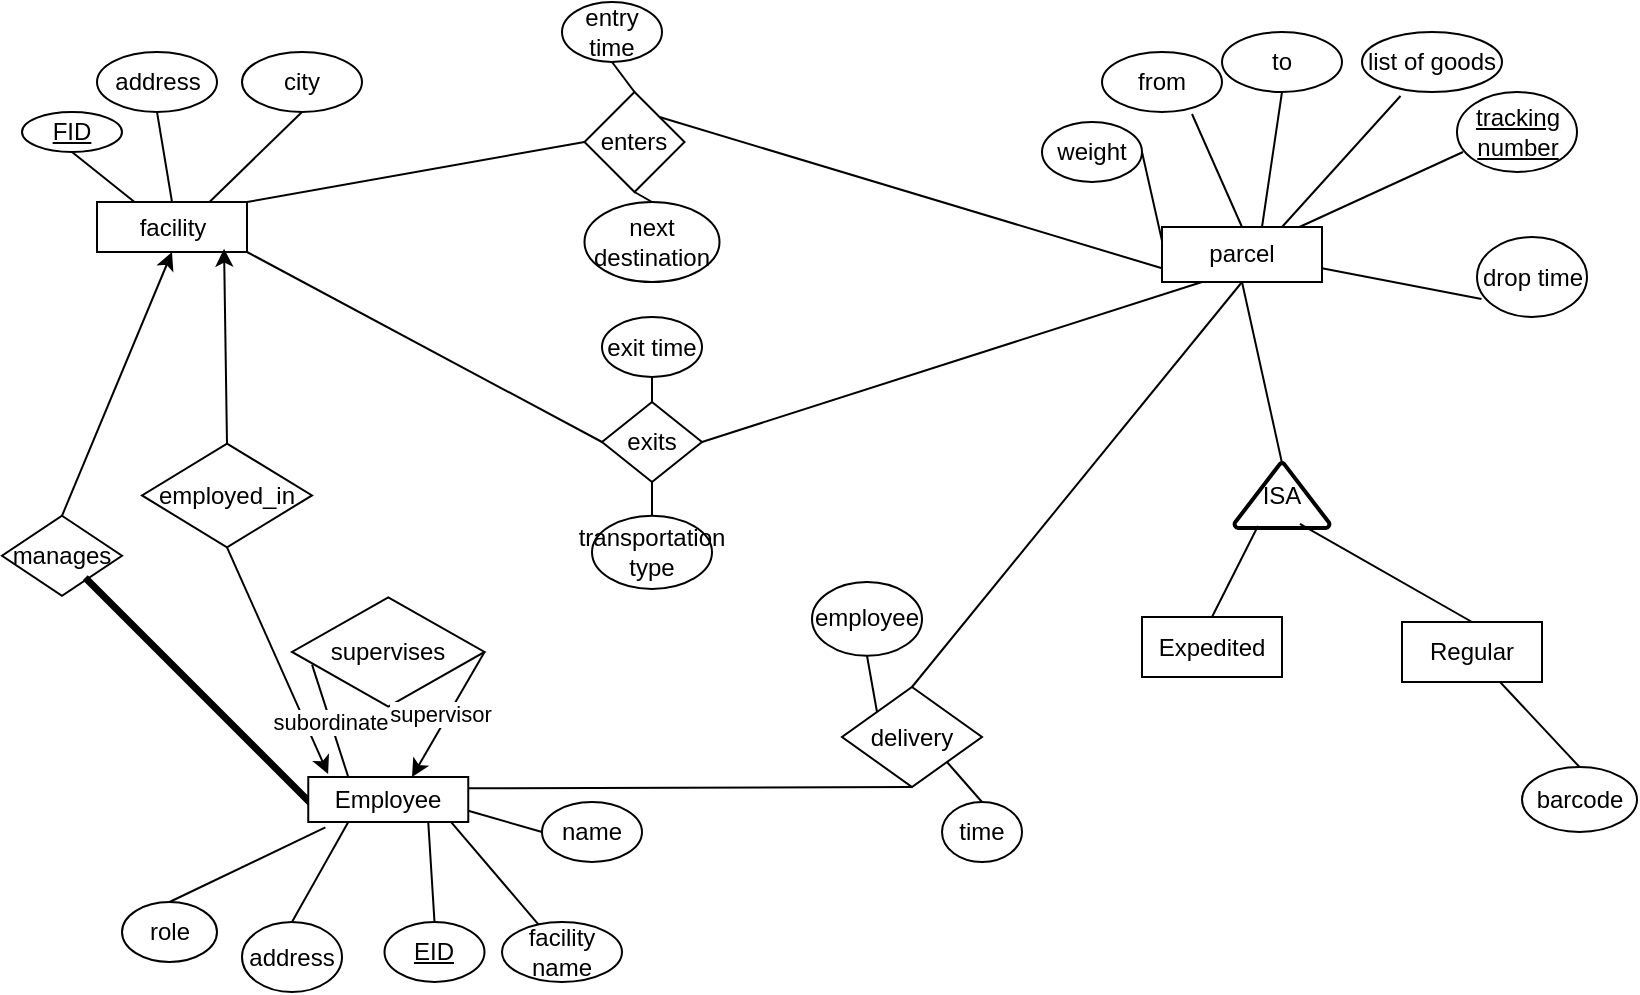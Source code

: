 <mxfile version="22.1.21" type="github">
  <diagram id="R2lEEEUBdFMjLlhIrx00" name="Page-1">
    <mxGraphModel dx="539" dy="1748" grid="1" gridSize="10" guides="1" tooltips="1" connect="1" arrows="1" fold="1" page="1" pageScale="1" pageWidth="850" pageHeight="1100" math="0" shadow="0" extFonts="Permanent Marker^https://fonts.googleapis.com/css?family=Permanent+Marker">
      <root>
        <mxCell id="0" />
        <mxCell id="1" parent="0" />
        <mxCell id="YEW_lpGFMfUZtuyLqXXi-7" style="edgeStyle=none;rounded=0;orthogonalLoop=1;jettySize=auto;html=1;exitX=0.75;exitY=0;exitDx=0;exitDy=0;" parent="1" edge="1">
          <mxGeometry relative="1" as="geometry">
            <mxPoint x="290" y="-870" as="sourcePoint" />
            <mxPoint x="290" y="-870" as="targetPoint" />
          </mxGeometry>
        </mxCell>
        <mxCell id="YEW_lpGFMfUZtuyLqXXi-9" style="edgeStyle=none;rounded=0;orthogonalLoop=1;jettySize=auto;html=1;exitX=0.5;exitY=0;exitDx=0;exitDy=0;" parent="1" edge="1">
          <mxGeometry relative="1" as="geometry">
            <mxPoint x="260" y="-870" as="sourcePoint" />
            <mxPoint x="260" y="-870" as="targetPoint" />
          </mxGeometry>
        </mxCell>
        <mxCell id="YEW_lpGFMfUZtuyLqXXi-10" value="&lt;u&gt;FID&lt;/u&gt;" style="ellipse;whiteSpace=wrap;html=1;" parent="1" vertex="1">
          <mxGeometry x="30" y="-1045" width="50" height="20" as="geometry" />
        </mxCell>
        <mxCell id="YEW_lpGFMfUZtuyLqXXi-15" style="edgeStyle=none;rounded=0;orthogonalLoop=1;jettySize=auto;html=1;entryX=1;entryY=0.5;entryDx=0;entryDy=0;" parent="1" source="YEW_lpGFMfUZtuyLqXXi-10" target="YEW_lpGFMfUZtuyLqXXi-10" edge="1">
          <mxGeometry relative="1" as="geometry" />
        </mxCell>
        <mxCell id="YEW_lpGFMfUZtuyLqXXi-19" value="city" style="ellipse;whiteSpace=wrap;html=1;" parent="1" vertex="1">
          <mxGeometry x="140" y="-1075" width="60" height="30" as="geometry" />
        </mxCell>
        <mxCell id="YEW_lpGFMfUZtuyLqXXi-20" value="address" style="ellipse;whiteSpace=wrap;html=1;" parent="1" vertex="1">
          <mxGeometry x="67.5" y="-1075" width="60" height="30" as="geometry" />
        </mxCell>
        <mxCell id="YEW_lpGFMfUZtuyLqXXi-30" style="edgeStyle=none;rounded=0;orthogonalLoop=1;jettySize=auto;html=1;exitX=0.5;exitY=0;exitDx=0;exitDy=0;" parent="1" source="YEW_lpGFMfUZtuyLqXXi-25" target="YEW_lpGFMfUZtuyLqXXi-25" edge="1">
          <mxGeometry relative="1" as="geometry" />
        </mxCell>
        <mxCell id="YEW_lpGFMfUZtuyLqXXi-45" style="edgeStyle=none;rounded=0;orthogonalLoop=1;jettySize=auto;html=1;exitX=0.5;exitY=0;exitDx=0;exitDy=0;entryX=0.5;entryY=1;entryDx=0;entryDy=0;" parent="1" source="YEW_lpGFMfUZtuyLqXXi-23" target="YEW_lpGFMfUZtuyLqXXi-46" edge="1">
          <mxGeometry relative="1" as="geometry">
            <mxPoint x="150" y="-830" as="targetPoint" />
          </mxGeometry>
        </mxCell>
        <mxCell id="YEW_lpGFMfUZtuyLqXXi-23" value="manages" style="rhombus;whiteSpace=wrap;html=1;" parent="1" vertex="1">
          <mxGeometry x="20" y="-843.12" width="60" height="40" as="geometry" />
        </mxCell>
        <mxCell id="YEW_lpGFMfUZtuyLqXXi-46" value="facility" style="whiteSpace=wrap;html=1;" parent="1" vertex="1">
          <mxGeometry x="67.5" y="-1000" width="75" height="25" as="geometry" />
        </mxCell>
        <mxCell id="YEW_lpGFMfUZtuyLqXXi-47" value="parcel" style="whiteSpace=wrap;html=1;" parent="1" vertex="1">
          <mxGeometry x="600" y="-987.5" width="80" height="27.5" as="geometry" />
        </mxCell>
        <mxCell id="YEW_lpGFMfUZtuyLqXXi-52" value="list of goods" style="ellipse;whiteSpace=wrap;html=1;" parent="1" vertex="1">
          <mxGeometry x="700" y="-1085" width="70" height="30" as="geometry" />
        </mxCell>
        <mxCell id="FE9auvhifzYaeZrekB-4-3" value="to" style="ellipse;whiteSpace=wrap;html=1;" parent="1" vertex="1">
          <mxGeometry x="630" y="-1085" width="60" height="30" as="geometry" />
        </mxCell>
        <mxCell id="FE9auvhifzYaeZrekB-4-4" value="from" style="ellipse;whiteSpace=wrap;html=1;" parent="1" vertex="1">
          <mxGeometry x="570" y="-1075" width="60" height="30" as="geometry" />
        </mxCell>
        <mxCell id="YEW_lpGFMfUZtuyLqXXi-25" value="" style="whiteSpace=fill;html=1;fillColor=#000000;strokeColor=#000000;rotation=45;" parent="1" vertex="1">
          <mxGeometry x="38.54" y="-756.46" width="160" height="2.5" as="geometry" />
        </mxCell>
        <mxCell id="FE9auvhifzYaeZrekB-4-18" value="ISA" style="strokeWidth=2;html=1;shape=mxgraph.flowchart.extract_or_measurement;whiteSpace=wrap;" parent="1" vertex="1">
          <mxGeometry x="636.25" y="-869.53" width="47.5" height="32.5" as="geometry" />
        </mxCell>
        <mxCell id="FE9auvhifzYaeZrekB-4-21" value="Expedited" style="rounded=0;whiteSpace=wrap;html=1;" parent="1" vertex="1">
          <mxGeometry x="590" y="-792.5" width="70" height="30" as="geometry" />
        </mxCell>
        <mxCell id="FE9auvhifzYaeZrekB-4-22" value="Regular" style="rounded=0;whiteSpace=wrap;html=1;" parent="1" vertex="1">
          <mxGeometry x="720" y="-790" width="70" height="30" as="geometry" />
        </mxCell>
        <mxCell id="FE9auvhifzYaeZrekB-4-28" value="" style="endArrow=none;html=1;rounded=0;exitX=0.5;exitY=0;exitDx=0;exitDy=0;entryX=0.5;entryY=1;entryDx=0;entryDy=0;" parent="1" source="YEW_lpGFMfUZtuyLqXXi-46" target="YEW_lpGFMfUZtuyLqXXi-20" edge="1">
          <mxGeometry width="50" height="50" relative="1" as="geometry">
            <mxPoint x="290" y="-770" as="sourcePoint" />
            <mxPoint x="340" y="-820" as="targetPoint" />
          </mxGeometry>
        </mxCell>
        <mxCell id="FE9auvhifzYaeZrekB-4-29" value="" style="endArrow=none;html=1;rounded=0;exitX=0.5;exitY=1;exitDx=0;exitDy=0;entryX=0.5;entryY=0;entryDx=0;entryDy=0;entryPerimeter=0;" parent="1" source="YEW_lpGFMfUZtuyLqXXi-47" target="FE9auvhifzYaeZrekB-4-18" edge="1">
          <mxGeometry width="50" height="50" relative="1" as="geometry">
            <mxPoint x="154" y="-854" as="sourcePoint" />
            <mxPoint x="470" y="-760" as="targetPoint" />
            <Array as="points" />
          </mxGeometry>
        </mxCell>
        <mxCell id="FE9auvhifzYaeZrekB-4-32" value="" style="endArrow=none;html=1;rounded=0;entryX=0.275;entryY=1.067;entryDx=0;entryDy=0;exitX=0.75;exitY=0;exitDx=0;exitDy=0;entryPerimeter=0;" parent="1" source="YEW_lpGFMfUZtuyLqXXi-47" target="YEW_lpGFMfUZtuyLqXXi-52" edge="1">
          <mxGeometry width="50" height="50" relative="1" as="geometry">
            <mxPoint x="485" y="-850" as="sourcePoint" />
            <mxPoint x="565" y="-1030" as="targetPoint" />
          </mxGeometry>
        </mxCell>
        <mxCell id="FE9auvhifzYaeZrekB-4-33" value="" style="endArrow=none;html=1;rounded=0;entryX=0.247;entryY=0.969;entryDx=0;entryDy=0;entryPerimeter=0;exitX=0.5;exitY=0;exitDx=0;exitDy=0;" parent="1" source="FE9auvhifzYaeZrekB-4-21" target="FE9auvhifzYaeZrekB-4-18" edge="1">
          <mxGeometry width="50" height="50" relative="1" as="geometry">
            <mxPoint x="290" y="-770" as="sourcePoint" />
            <mxPoint x="340" y="-820" as="targetPoint" />
          </mxGeometry>
        </mxCell>
        <mxCell id="FE9auvhifzYaeZrekB-4-34" value="" style="endArrow=none;html=1;rounded=0;exitX=0.625;exitY=0;exitDx=0;exitDy=0;exitPerimeter=0;entryX=0.5;entryY=1;entryDx=0;entryDy=0;" parent="1" source="YEW_lpGFMfUZtuyLqXXi-47" target="FE9auvhifzYaeZrekB-4-3" edge="1">
          <mxGeometry width="50" height="50" relative="1" as="geometry">
            <mxPoint x="460" y="-842.007" as="sourcePoint" />
            <mxPoint x="478" y="-900" as="targetPoint" />
          </mxGeometry>
        </mxCell>
        <mxCell id="FE9auvhifzYaeZrekB-4-35" value="" style="endArrow=none;html=1;rounded=0;entryX=0.75;entryY=1.033;entryDx=0;entryDy=0;entryPerimeter=0;exitX=0.5;exitY=0;exitDx=0;exitDy=0;" parent="1" source="YEW_lpGFMfUZtuyLqXXi-47" target="FE9auvhifzYaeZrekB-4-4" edge="1">
          <mxGeometry width="50" height="50" relative="1" as="geometry">
            <mxPoint x="450" y="-990" as="sourcePoint" />
            <mxPoint x="490" y="-900" as="targetPoint" />
          </mxGeometry>
        </mxCell>
        <mxCell id="FE9auvhifzYaeZrekB-4-37" value="" style="endArrow=none;html=1;rounded=0;entryX=0.5;entryY=0;entryDx=0;entryDy=0;exitX=0.689;exitY=0.938;exitDx=0;exitDy=0;exitPerimeter=0;" parent="1" source="FE9auvhifzYaeZrekB-4-18" target="FE9auvhifzYaeZrekB-4-22" edge="1">
          <mxGeometry width="50" height="50" relative="1" as="geometry">
            <mxPoint x="480" y="-660" as="sourcePoint" />
            <mxPoint x="530" y="-710" as="targetPoint" />
          </mxGeometry>
        </mxCell>
        <mxCell id="FE9auvhifzYaeZrekB-4-46" value="" style="endArrow=none;html=1;rounded=0;exitX=0.75;exitY=0;exitDx=0;exitDy=0;entryX=0.5;entryY=1;entryDx=0;entryDy=0;" parent="1" source="YEW_lpGFMfUZtuyLqXXi-46" target="YEW_lpGFMfUZtuyLqXXi-19" edge="1">
          <mxGeometry width="50" height="50" relative="1" as="geometry">
            <mxPoint x="290" y="-770" as="sourcePoint" />
            <mxPoint x="340" y="-820" as="targetPoint" />
          </mxGeometry>
        </mxCell>
        <mxCell id="FE9auvhifzYaeZrekB-4-47" value="" style="endArrow=none;html=1;rounded=0;exitX=0.25;exitY=0;exitDx=0;exitDy=0;entryX=0.5;entryY=1;entryDx=0;entryDy=0;" parent="1" source="YEW_lpGFMfUZtuyLqXXi-46" target="YEW_lpGFMfUZtuyLqXXi-10" edge="1">
          <mxGeometry width="50" height="50" relative="1" as="geometry">
            <mxPoint x="290" y="-770" as="sourcePoint" />
            <mxPoint x="340" y="-820" as="targetPoint" />
          </mxGeometry>
        </mxCell>
        <mxCell id="FE9auvhifzYaeZrekB-4-48" value="drop time" style="ellipse;whiteSpace=wrap;html=1;" parent="1" vertex="1">
          <mxGeometry x="757.5" y="-982.5" width="55" height="40" as="geometry" />
        </mxCell>
        <mxCell id="FE9auvhifzYaeZrekB-4-49" value="weight" style="ellipse;whiteSpace=wrap;html=1;" parent="1" vertex="1">
          <mxGeometry x="540" y="-1040" width="50" height="30" as="geometry" />
        </mxCell>
        <mxCell id="FE9auvhifzYaeZrekB-4-51" value="tracking number" style="ellipse;whiteSpace=wrap;html=1;strokeColor=default;align=center;verticalAlign=middle;fontFamily=Helvetica;fontSize=12;fontColor=default;fillColor=default;fontStyle=4" parent="1" vertex="1">
          <mxGeometry x="747.5" y="-1055" width="60" height="40" as="geometry" />
        </mxCell>
        <mxCell id="FE9auvhifzYaeZrekB-4-53" value="" style="endArrow=none;html=1;rounded=0;fontFamily=Helvetica;fontSize=12;fontColor=default;exitX=1;exitY=0.5;exitDx=0;exitDy=0;entryX=0;entryY=0.25;entryDx=0;entryDy=0;" parent="1" source="FE9auvhifzYaeZrekB-4-49" target="YEW_lpGFMfUZtuyLqXXi-47" edge="1">
          <mxGeometry width="50" height="50" relative="1" as="geometry">
            <mxPoint x="290" y="-770" as="sourcePoint" />
            <mxPoint x="430" y="-1010" as="targetPoint" />
          </mxGeometry>
        </mxCell>
        <mxCell id="FE9auvhifzYaeZrekB-4-54" value="" style="endArrow=none;html=1;rounded=0;fontFamily=Helvetica;fontSize=12;fontColor=default;exitX=1;exitY=0.75;exitDx=0;exitDy=0;entryX=0.041;entryY=0.775;entryDx=0;entryDy=0;entryPerimeter=0;" parent="1" source="YEW_lpGFMfUZtuyLqXXi-47" target="FE9auvhifzYaeZrekB-4-48" edge="1">
          <mxGeometry width="50" height="50" relative="1" as="geometry">
            <mxPoint x="290" y="-770" as="sourcePoint" />
            <mxPoint x="340" y="-820" as="targetPoint" />
          </mxGeometry>
        </mxCell>
        <mxCell id="FE9auvhifzYaeZrekB-4-55" value="" style="endArrow=none;html=1;rounded=0;fontFamily=Helvetica;fontSize=12;fontColor=default;exitX=0.05;exitY=0.75;exitDx=0;exitDy=0;exitPerimeter=0;entryX=0.859;entryY=0;entryDx=0;entryDy=0;entryPerimeter=0;" parent="1" source="FE9auvhifzYaeZrekB-4-51" target="YEW_lpGFMfUZtuyLqXXi-47" edge="1">
          <mxGeometry width="50" height="50" relative="1" as="geometry">
            <mxPoint x="290" y="-770" as="sourcePoint" />
            <mxPoint x="510" y="-976" as="targetPoint" />
          </mxGeometry>
        </mxCell>
        <mxCell id="FE9auvhifzYaeZrekB-4-57" style="edgeStyle=none;rounded=0;orthogonalLoop=1;jettySize=auto;html=1;exitX=0.5;exitY=1;exitDx=0;exitDy=0;fontFamily=Helvetica;fontSize=12;fontColor=default;" parent="1" source="YEW_lpGFMfUZtuyLqXXi-52" target="YEW_lpGFMfUZtuyLqXXi-52" edge="1">
          <mxGeometry relative="1" as="geometry" />
        </mxCell>
        <mxCell id="FE9auvhifzYaeZrekB-4-58" value="" style="endArrow=none;html=1;rounded=0;fontFamily=Helvetica;fontSize=12;fontColor=default;entryX=0;entryY=0.5;entryDx=0;entryDy=0;exitX=1;exitY=0;exitDx=0;exitDy=0;" parent="1" source="YEW_lpGFMfUZtuyLqXXi-46" target="FE9auvhifzYaeZrekB-4-59" edge="1">
          <mxGeometry width="50" height="50" relative="1" as="geometry">
            <mxPoint x="110" y="-860" as="sourcePoint" />
            <mxPoint x="300" y="-900" as="targetPoint" />
          </mxGeometry>
        </mxCell>
        <mxCell id="FE9auvhifzYaeZrekB-4-59" value="enters" style="rhombus;whiteSpace=wrap;html=1;strokeColor=default;align=center;verticalAlign=middle;fontFamily=Helvetica;fontSize=12;fontColor=default;fillColor=default;" parent="1" vertex="1">
          <mxGeometry x="311.25" y="-1055" width="50" height="50" as="geometry" />
        </mxCell>
        <mxCell id="FE9auvhifzYaeZrekB-4-60" value="" style="endArrow=none;html=1;rounded=0;fontFamily=Helvetica;fontSize=12;fontColor=default;entryX=0;entryY=0.75;entryDx=0;entryDy=0;exitX=1;exitY=0;exitDx=0;exitDy=0;" parent="1" source="FE9auvhifzYaeZrekB-4-59" target="YEW_lpGFMfUZtuyLqXXi-47" edge="1">
          <mxGeometry width="50" height="50" relative="1" as="geometry">
            <mxPoint x="290" y="-770" as="sourcePoint" />
            <mxPoint x="340" y="-820" as="targetPoint" />
          </mxGeometry>
        </mxCell>
        <mxCell id="FE9auvhifzYaeZrekB-4-62" value="" style="endArrow=none;html=1;rounded=0;fontFamily=Helvetica;fontSize=12;fontColor=default;exitX=0.5;exitY=0;exitDx=0;exitDy=0;entryX=0.5;entryY=1;entryDx=0;entryDy=0;" parent="1" source="FE9auvhifzYaeZrekB-4-59" target="FE9auvhifzYaeZrekB-4-63" edge="1">
          <mxGeometry width="50" height="50" relative="1" as="geometry">
            <mxPoint x="290" y="-770" as="sourcePoint" />
            <mxPoint x="260" y="-1000" as="targetPoint" />
          </mxGeometry>
        </mxCell>
        <mxCell id="FE9auvhifzYaeZrekB-4-63" value="entry time" style="ellipse;whiteSpace=wrap;html=1;strokeColor=default;align=center;verticalAlign=middle;fontFamily=Helvetica;fontSize=12;fontColor=default;fillColor=default;" parent="1" vertex="1">
          <mxGeometry x="300" y="-1100" width="50" height="30" as="geometry" />
        </mxCell>
        <mxCell id="FE9auvhifzYaeZrekB-4-64" value="" style="endArrow=none;html=1;rounded=0;fontFamily=Helvetica;fontSize=12;fontColor=default;entryX=0.5;entryY=1;entryDx=0;entryDy=0;exitX=0.5;exitY=0;exitDx=0;exitDy=0;" parent="1" source="FE9auvhifzYaeZrekB-4-65" target="FE9auvhifzYaeZrekB-4-59" edge="1">
          <mxGeometry width="50" height="50" relative="1" as="geometry">
            <mxPoint x="250" y="-910" as="sourcePoint" />
            <mxPoint x="340" y="-820" as="targetPoint" />
          </mxGeometry>
        </mxCell>
        <mxCell id="FE9auvhifzYaeZrekB-4-65" value="next destination" style="ellipse;whiteSpace=wrap;html=1;strokeColor=default;align=center;verticalAlign=middle;fontFamily=Helvetica;fontSize=12;fontColor=default;fillColor=default;" parent="1" vertex="1">
          <mxGeometry x="311.25" y="-1000" width="67.5" height="40" as="geometry" />
        </mxCell>
        <mxCell id="FE9auvhifzYaeZrekB-4-66" value="" style="endArrow=none;html=1;rounded=0;fontFamily=Helvetica;fontSize=12;fontColor=default;exitX=1;exitY=1;exitDx=0;exitDy=0;entryX=0;entryY=0.5;entryDx=0;entryDy=0;" parent="1" source="YEW_lpGFMfUZtuyLqXXi-46" target="FE9auvhifzYaeZrekB-4-67" edge="1">
          <mxGeometry width="50" height="50" relative="1" as="geometry">
            <mxPoint x="290" y="-770" as="sourcePoint" />
            <mxPoint x="230" y="-800" as="targetPoint" />
          </mxGeometry>
        </mxCell>
        <mxCell id="FE9auvhifzYaeZrekB-4-67" value="exits" style="rhombus;whiteSpace=wrap;html=1;strokeColor=default;align=center;verticalAlign=middle;fontFamily=Helvetica;fontSize=12;fontColor=default;fillColor=default;" parent="1" vertex="1">
          <mxGeometry x="320" y="-900" width="50" height="40" as="geometry" />
        </mxCell>
        <mxCell id="FE9auvhifzYaeZrekB-4-68" value="" style="endArrow=none;html=1;rounded=0;fontFamily=Helvetica;fontSize=12;fontColor=default;exitX=1;exitY=0.5;exitDx=0;exitDy=0;entryX=0.25;entryY=1;entryDx=0;entryDy=0;" parent="1" source="FE9auvhifzYaeZrekB-4-67" target="YEW_lpGFMfUZtuyLqXXi-47" edge="1">
          <mxGeometry width="50" height="50" relative="1" as="geometry">
            <mxPoint x="290" y="-770" as="sourcePoint" />
            <mxPoint x="340" y="-820" as="targetPoint" />
          </mxGeometry>
        </mxCell>
        <mxCell id="FE9auvhifzYaeZrekB-4-69" style="edgeStyle=none;rounded=0;orthogonalLoop=1;jettySize=auto;html=1;exitX=1;exitY=0.5;exitDx=0;exitDy=0;fontFamily=Helvetica;fontSize=12;fontColor=default;" parent="1" source="FE9auvhifzYaeZrekB-4-65" target="FE9auvhifzYaeZrekB-4-65" edge="1">
          <mxGeometry relative="1" as="geometry" />
        </mxCell>
        <mxCell id="FE9auvhifzYaeZrekB-4-70" value="exit time" style="ellipse;whiteSpace=wrap;html=1;strokeColor=default;align=center;verticalAlign=middle;fontFamily=Helvetica;fontSize=12;fontColor=default;fillColor=default;" parent="1" vertex="1">
          <mxGeometry x="320" y="-942.5" width="50" height="30" as="geometry" />
        </mxCell>
        <mxCell id="FE9auvhifzYaeZrekB-4-71" value="" style="endArrow=none;html=1;rounded=0;fontFamily=Helvetica;fontSize=12;fontColor=default;exitX=0.5;exitY=1;exitDx=0;exitDy=0;entryX=0.5;entryY=0;entryDx=0;entryDy=0;" parent="1" source="FE9auvhifzYaeZrekB-4-70" target="FE9auvhifzYaeZrekB-4-67" edge="1">
          <mxGeometry width="50" height="50" relative="1" as="geometry">
            <mxPoint x="290" y="-770" as="sourcePoint" />
            <mxPoint x="340" y="-820" as="targetPoint" />
          </mxGeometry>
        </mxCell>
        <mxCell id="FE9auvhifzYaeZrekB-4-72" value="" style="endArrow=none;html=1;rounded=0;fontFamily=Helvetica;fontSize=12;fontColor=default;exitX=0.5;exitY=1;exitDx=0;exitDy=0;entryX=0.5;entryY=0;entryDx=0;entryDy=0;" parent="1" source="FE9auvhifzYaeZrekB-4-67" target="FE9auvhifzYaeZrekB-4-73" edge="1">
          <mxGeometry width="50" height="50" relative="1" as="geometry">
            <mxPoint x="290" y="-770" as="sourcePoint" />
            <mxPoint x="295" y="-750" as="targetPoint" />
          </mxGeometry>
        </mxCell>
        <mxCell id="FE9auvhifzYaeZrekB-4-73" value="transportation type" style="ellipse;whiteSpace=wrap;html=1;strokeColor=default;align=center;verticalAlign=middle;fontFamily=Helvetica;fontSize=12;fontColor=default;fillColor=default;" parent="1" vertex="1">
          <mxGeometry x="315" y="-843.12" width="60" height="36.56" as="geometry" />
        </mxCell>
        <mxCell id="FE9auvhifzYaeZrekB-4-76" value="EID" style="ellipse;whiteSpace=wrap;html=1;strokeColor=default;align=center;verticalAlign=middle;fontFamily=Helvetica;fontSize=12;fontColor=default;fillColor=default;fontStyle=4" parent="1" vertex="1">
          <mxGeometry x="211.25" y="-640" width="50" height="30" as="geometry" />
        </mxCell>
        <mxCell id="FE9auvhifzYaeZrekB-4-77" value="" style="endArrow=none;html=1;rounded=0;fontFamily=Helvetica;fontSize=12;fontColor=default;exitX=0.75;exitY=1;exitDx=0;exitDy=0;entryX=0.5;entryY=0;entryDx=0;entryDy=0;" parent="1" source="_qJvoQbcg763bd4dnYaL-18" target="FE9auvhifzYaeZrekB-4-76" edge="1">
          <mxGeometry width="50" height="50" relative="1" as="geometry">
            <mxPoint x="290" y="-890" as="sourcePoint" />
            <mxPoint x="340" y="-940" as="targetPoint" />
          </mxGeometry>
        </mxCell>
        <mxCell id="FE9auvhifzYaeZrekB-4-78" value="name" style="ellipse;whiteSpace=wrap;html=1;strokeColor=default;align=center;verticalAlign=middle;fontFamily=Helvetica;fontSize=12;fontColor=default;fillColor=default;" parent="1" vertex="1">
          <mxGeometry x="290" y="-700" width="50" height="30" as="geometry" />
        </mxCell>
        <mxCell id="FE9auvhifzYaeZrekB-4-79" value="" style="endArrow=none;html=1;rounded=0;fontFamily=Helvetica;fontSize=12;fontColor=default;exitX=1;exitY=0.75;exitDx=0;exitDy=0;entryX=0;entryY=0.5;entryDx=0;entryDy=0;" parent="1" source="_qJvoQbcg763bd4dnYaL-18" target="FE9auvhifzYaeZrekB-4-78" edge="1">
          <mxGeometry width="50" height="50" relative="1" as="geometry">
            <mxPoint x="290" y="-890" as="sourcePoint" />
            <mxPoint x="340" y="-940" as="targetPoint" />
          </mxGeometry>
        </mxCell>
        <mxCell id="FE9auvhifzYaeZrekB-4-80" value="" style="endArrow=none;html=1;rounded=0;fontFamily=Helvetica;fontSize=12;fontColor=default;entryX=0.25;entryY=1;entryDx=0;entryDy=0;exitX=0.5;exitY=0;exitDx=0;exitDy=0;" parent="1" source="FE9auvhifzYaeZrekB-4-81" target="_qJvoQbcg763bd4dnYaL-18" edge="1">
          <mxGeometry width="50" height="50" relative="1" as="geometry">
            <mxPoint x="160" y="-620" as="sourcePoint" />
            <mxPoint x="340" y="-940" as="targetPoint" />
          </mxGeometry>
        </mxCell>
        <mxCell id="FE9auvhifzYaeZrekB-4-81" value="address" style="ellipse;whiteSpace=wrap;html=1;strokeColor=default;align=center;verticalAlign=middle;fontFamily=Helvetica;fontSize=12;fontColor=default;fillColor=default;" parent="1" vertex="1">
          <mxGeometry x="140" y="-640" width="50" height="35" as="geometry" />
        </mxCell>
        <mxCell id="FE9auvhifzYaeZrekB-4-85" value="" style="endArrow=none;html=1;rounded=0;fontFamily=Helvetica;fontSize=12;fontColor=default;entryX=0.5;entryY=0;entryDx=0;entryDy=0;" parent="1" source="FE9auvhifzYaeZrekB-4-22" target="FE9auvhifzYaeZrekB-4-86" edge="1">
          <mxGeometry width="50" height="50" relative="1" as="geometry">
            <mxPoint x="290" y="-890" as="sourcePoint" />
            <mxPoint x="590" y="-780" as="targetPoint" />
          </mxGeometry>
        </mxCell>
        <mxCell id="FE9auvhifzYaeZrekB-4-86" value="barcode" style="ellipse;whiteSpace=wrap;html=1;strokeColor=default;align=center;verticalAlign=middle;fontFamily=Helvetica;fontSize=12;fontColor=default;fillColor=default;" parent="1" vertex="1">
          <mxGeometry x="780" y="-717.5" width="57.5" height="32.5" as="geometry" />
        </mxCell>
        <mxCell id="FE9auvhifzYaeZrekB-4-88" value="" style="endArrow=none;html=1;rounded=0;fontFamily=Helvetica;fontSize=12;fontColor=default;entryX=0.5;entryY=1;entryDx=0;entryDy=0;exitX=0.5;exitY=0;exitDx=0;exitDy=0;" parent="1" source="FE9auvhifzYaeZrekB-4-89" target="YEW_lpGFMfUZtuyLqXXi-47" edge="1">
          <mxGeometry width="50" height="50" relative="1" as="geometry">
            <mxPoint x="430" y="-840" as="sourcePoint" />
            <mxPoint x="450" y="-820" as="targetPoint" />
          </mxGeometry>
        </mxCell>
        <mxCell id="FE9auvhifzYaeZrekB-4-89" value="delivery" style="rhombus;whiteSpace=wrap;html=1;strokeColor=default;align=center;verticalAlign=middle;fontFamily=Helvetica;fontSize=12;fontColor=default;fillColor=default;" parent="1" vertex="1">
          <mxGeometry x="440" y="-757.5" width="70" height="50" as="geometry" />
        </mxCell>
        <mxCell id="FE9auvhifzYaeZrekB-4-91" value="" style="endArrow=none;html=1;rounded=0;fontFamily=Helvetica;fontSize=12;fontColor=default;exitX=0.5;exitY=1;exitDx=0;exitDy=0;entryX=1;entryY=0.25;entryDx=0;entryDy=0;" parent="1" source="FE9auvhifzYaeZrekB-4-89" target="_qJvoQbcg763bd4dnYaL-18" edge="1">
          <mxGeometry width="50" height="50" relative="1" as="geometry">
            <mxPoint x="400" y="-770" as="sourcePoint" />
            <mxPoint x="450" y="-820" as="targetPoint" />
          </mxGeometry>
        </mxCell>
        <mxCell id="FE9auvhifzYaeZrekB-4-95" style="edgeStyle=none;rounded=0;orthogonalLoop=1;jettySize=auto;html=1;exitX=1;exitY=0;exitDx=0;exitDy=0;fontFamily=Helvetica;fontSize=12;fontColor=default;" parent="1" edge="1">
          <mxGeometry relative="1" as="geometry">
            <mxPoint x="748.968" y="-712.803" as="sourcePoint" />
            <mxPoint x="749.355" y="-712.583" as="targetPoint" />
          </mxGeometry>
        </mxCell>
        <mxCell id="FE9auvhifzYaeZrekB-4-101" value="employed_in" style="rhombus;whiteSpace=wrap;html=1;strokeColor=default;align=center;verticalAlign=middle;fontFamily=Helvetica;fontSize=12;fontColor=default;fillColor=default;" parent="1" vertex="1">
          <mxGeometry x="90" y="-879.22" width="85" height="51.88" as="geometry" />
        </mxCell>
        <mxCell id="FE9auvhifzYaeZrekB-4-102" value="" style="endArrow=classic;html=1;rounded=0;fontFamily=Helvetica;fontSize=12;fontColor=default;exitX=0.5;exitY=1;exitDx=0;exitDy=0;entryX=0.124;entryY=-0.067;entryDx=0;entryDy=0;entryPerimeter=0;" parent="1" source="FE9auvhifzYaeZrekB-4-101" target="_qJvoQbcg763bd4dnYaL-18" edge="1">
          <mxGeometry width="50" height="50" relative="1" as="geometry">
            <mxPoint x="140" y="-822.65" as="sourcePoint" />
            <mxPoint x="177.64" y="-710.003" as="targetPoint" />
          </mxGeometry>
        </mxCell>
        <mxCell id="FE9auvhifzYaeZrekB-4-103" value="" style="endArrow=classic;html=1;rounded=0;fontFamily=Helvetica;fontSize=12;fontColor=default;exitX=0.5;exitY=0;exitDx=0;exitDy=0;entryX=0.847;entryY=0.933;entryDx=0;entryDy=0;entryPerimeter=0;" parent="1" source="FE9auvhifzYaeZrekB-4-101" target="YEW_lpGFMfUZtuyLqXXi-46" edge="1">
          <mxGeometry width="50" height="50" relative="1" as="geometry">
            <mxPoint x="230" y="-778.75" as="sourcePoint" />
            <mxPoint x="143" y="-975" as="targetPoint" />
          </mxGeometry>
        </mxCell>
        <mxCell id="FE9auvhifzYaeZrekB-4-105" value="" style="endArrow=none;html=1;rounded=0;fontFamily=Helvetica;fontSize=12;fontColor=default;entryX=0.107;entryY=1.119;entryDx=0;entryDy=0;exitX=0.5;exitY=0;exitDx=0;exitDy=0;entryPerimeter=0;" parent="1" source="FE9auvhifzYaeZrekB-4-106" target="_qJvoQbcg763bd4dnYaL-18" edge="1">
          <mxGeometry width="50" height="50" relative="1" as="geometry">
            <mxPoint x="110" y="-640" as="sourcePoint" />
            <mxPoint x="175" y="-684.668" as="targetPoint" />
          </mxGeometry>
        </mxCell>
        <mxCell id="FE9auvhifzYaeZrekB-4-106" value="role" style="ellipse;whiteSpace=wrap;html=1;strokeColor=default;align=center;verticalAlign=middle;fontFamily=Helvetica;fontSize=12;fontColor=default;fillColor=default;" parent="1" vertex="1">
          <mxGeometry x="80" y="-650" width="47.5" height="30" as="geometry" />
        </mxCell>
        <mxCell id="FE9auvhifzYaeZrekB-4-107" value="" style="endArrow=none;html=1;rounded=0;fontFamily=Helvetica;fontSize=12;fontColor=default;exitX=0.873;exitY=0.919;exitDx=0;exitDy=0;exitPerimeter=0;" parent="1" source="_qJvoQbcg763bd4dnYaL-18" target="FE9auvhifzYaeZrekB-4-108" edge="1">
          <mxGeometry width="50" height="50" relative="1" as="geometry">
            <mxPoint x="355" y="-570" as="sourcePoint" />
            <mxPoint x="290" y="-630" as="targetPoint" />
          </mxGeometry>
        </mxCell>
        <mxCell id="FE9auvhifzYaeZrekB-4-108" value="facility name" style="ellipse;whiteSpace=wrap;html=1;strokeColor=default;align=center;verticalAlign=middle;fontFamily=Helvetica;fontSize=12;fontColor=default;fillColor=default;" parent="1" vertex="1">
          <mxGeometry x="270" y="-640" width="60" height="30" as="geometry" />
        </mxCell>
        <mxCell id="_qJvoQbcg763bd4dnYaL-2" value="" style="endArrow=none;html=1;rounded=0;entryX=1;entryY=1;entryDx=0;entryDy=0;exitX=0.5;exitY=0;exitDx=0;exitDy=0;" edge="1" parent="1" source="_qJvoQbcg763bd4dnYaL-5" target="FE9auvhifzYaeZrekB-4-89">
          <mxGeometry width="50" height="50" relative="1" as="geometry">
            <mxPoint x="510" y="-690" as="sourcePoint" />
            <mxPoint x="520" y="-670" as="targetPoint" />
          </mxGeometry>
        </mxCell>
        <mxCell id="_qJvoQbcg763bd4dnYaL-3" value="" style="endArrow=none;html=1;rounded=0;exitX=0;exitY=0;exitDx=0;exitDy=0;entryX=0.5;entryY=1;entryDx=0;entryDy=0;" edge="1" parent="1" source="FE9auvhifzYaeZrekB-4-89" target="_qJvoQbcg763bd4dnYaL-6">
          <mxGeometry width="50" height="50" relative="1" as="geometry">
            <mxPoint x="480" y="-610" as="sourcePoint" />
            <mxPoint x="450" y="-770" as="targetPoint" />
          </mxGeometry>
        </mxCell>
        <mxCell id="_qJvoQbcg763bd4dnYaL-5" value="time" style="ellipse;whiteSpace=wrap;html=1;" vertex="1" parent="1">
          <mxGeometry x="490" y="-700" width="40" height="30" as="geometry" />
        </mxCell>
        <mxCell id="_qJvoQbcg763bd4dnYaL-6" value="employee" style="ellipse;whiteSpace=wrap;html=1;" vertex="1" parent="1">
          <mxGeometry x="425" y="-810" width="55" height="36.88" as="geometry" />
        </mxCell>
        <mxCell id="_qJvoQbcg763bd4dnYaL-11" value="supervises" style="rhombus;whiteSpace=wrap;html=1;" vertex="1" parent="1">
          <mxGeometry x="165.01" y="-802.28" width="96.25" height="54.55" as="geometry" />
        </mxCell>
        <mxCell id="_qJvoQbcg763bd4dnYaL-16" value="" style="endArrow=classic;html=1;rounded=0;entryX=0.75;entryY=0;entryDx=0;entryDy=0;exitX=1;exitY=0.5;exitDx=0;exitDy=0;" edge="1" parent="1" source="_qJvoQbcg763bd4dnYaL-11">
          <mxGeometry relative="1" as="geometry">
            <mxPoint x="410" y="-880" as="sourcePoint" />
            <mxPoint x="225" y="-712.5" as="targetPoint" />
            <Array as="points" />
          </mxGeometry>
        </mxCell>
        <mxCell id="_qJvoQbcg763bd4dnYaL-17" value="supervisor" style="edgeLabel;resizable=0;html=1;align=center;verticalAlign=middle;" connectable="0" vertex="1" parent="_qJvoQbcg763bd4dnYaL-16">
          <mxGeometry relative="1" as="geometry">
            <mxPoint x="-4" as="offset" />
          </mxGeometry>
        </mxCell>
        <mxCell id="_qJvoQbcg763bd4dnYaL-18" value="Employee" style="whiteSpace=wrap;html=1;" vertex="1" parent="1">
          <mxGeometry x="173.13" y="-712.5" width="80" height="22.5" as="geometry" />
        </mxCell>
        <mxCell id="_qJvoQbcg763bd4dnYaL-20" value="" style="endArrow=None;html=1;rounded=0;exitX=0.25;exitY=0;exitDx=0;exitDy=0;entryX=0.104;entryY=0.616;entryDx=0;entryDy=0;entryPerimeter=0;" edge="1" parent="1" source="_qJvoQbcg763bd4dnYaL-18" target="_qJvoQbcg763bd4dnYaL-11">
          <mxGeometry relative="1" as="geometry">
            <mxPoint x="410" y="-920" as="sourcePoint" />
            <mxPoint x="510" y="-920" as="targetPoint" />
          </mxGeometry>
        </mxCell>
        <mxCell id="_qJvoQbcg763bd4dnYaL-21" value="subordinate" style="edgeLabel;resizable=0;html=1;align=center;verticalAlign=middle;" connectable="0" vertex="1" parent="_qJvoQbcg763bd4dnYaL-20">
          <mxGeometry relative="1" as="geometry" />
        </mxCell>
      </root>
    </mxGraphModel>
  </diagram>
</mxfile>
